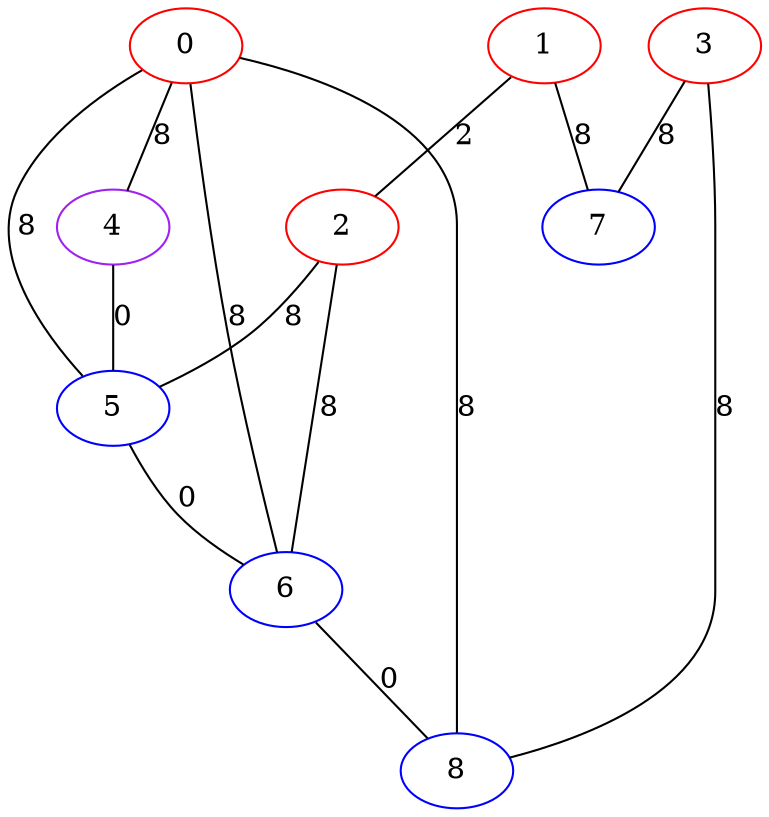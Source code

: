 graph "" {
0 [color=red, weight=1];
1 [color=red, weight=1];
2 [color=red, weight=1];
3 [color=red, weight=1];
4 [color=purple, weight=4];
5 [color=blue, weight=3];
6 [color=blue, weight=3];
7 [color=blue, weight=3];
8 [color=blue, weight=3];
0 -- 8  [key=0, label=8];
0 -- 4  [key=0, label=8];
0 -- 5  [key=0, label=8];
0 -- 6  [key=0, label=8];
1 -- 2  [key=0, label=2];
1 -- 7  [key=0, label=8];
2 -- 5  [key=0, label=8];
2 -- 6  [key=0, label=8];
3 -- 8  [key=0, label=8];
3 -- 7  [key=0, label=8];
4 -- 5  [key=0, label=0];
5 -- 6  [key=0, label=0];
6 -- 8  [key=0, label=0];
}
